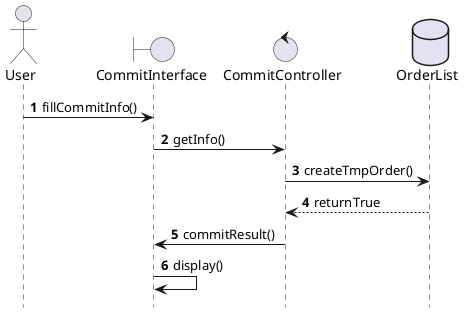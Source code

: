 @startuml
''' 省略底部
	hide footbox 

''' 定义类
	actor User as act
	boundary CommitInterface as bou
	control CommitController as con
	database OrderList as db

	autonumber
	act -> bou : fillCommitInfo()
	bou -> con : getInfo()
	con -> db : createTmpOrder()
	db --> con : returnTrue 
	con -> bou : commitResult()
	bou -> bou : display()

@enduml